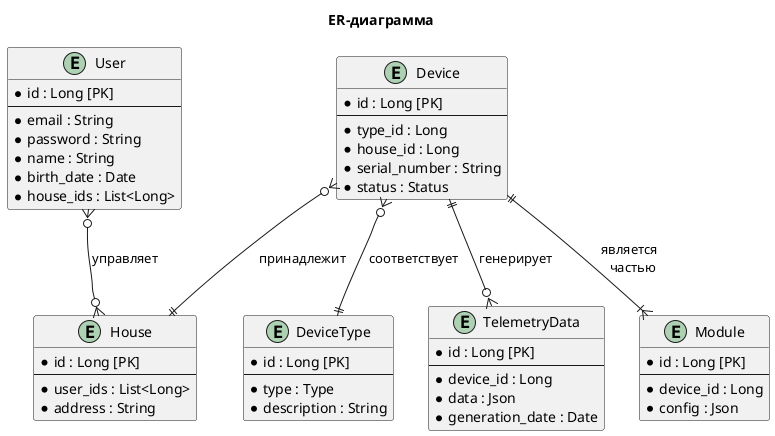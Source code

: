 @startuml
title ER-диаграмма

entity User {
  * id : Long [PK]
  --
  * email : String
  * password : String
  * name : String
  * birth_date : Date
  * house_ids : List<Long>
}

entity House {
  * id : Long [PK]
  --
  * user_ids : List<Long>
  * address : String
}

entity DeviceType {
  * id : Long [PK]
  --
  * type : Type
  * description : String
}

entity Device {
  * id : Long [PK]
  --
  * type_id : Long
  * house_id : Long
  * serial_number : String
  * status : Status
}

entity TelemetryData {
  * id : Long [PK]
  --
  * device_id : Long
  * data : Json
  * generation_date : Date
}

entity Module {
  * id : Long [PK]
  --
  * device_id : Long
  * config : Json
}

'User - House
'пользователь может управлять несколькими домами, а может не управлять ни одним;
'в то же время дом может быть под управлением нескольких пользователей, а может не быть под управлением вообще
User }o--o{ House : управляет

'Device - DeviceType
'устройство может быть строго одного типа;
'один тип может быть назначен нескольким устройствам (или устройств с таким типом может не быть)
Device }o--|| DeviceType : соответствует

'Device - House
'устройство может принадлежать только одному дому; в доме может быть несколько устройств (или не быть вообще)
Device }o--|| House : принадлежит

'Device - TelemetryData
'одно устройство может генерировать множество записей телеметрии;
'но одна конкретная телеметрия сгенерирована одним конкретным устройством
Device ||--o{ TelemetryData : генерирует

'Device - Module
'модуль может быть составной частью только одного устройства;
'в то же время в устройстве должен быть как минимум один модуль
Device ||--|{ Module : является \n частью
@enduml